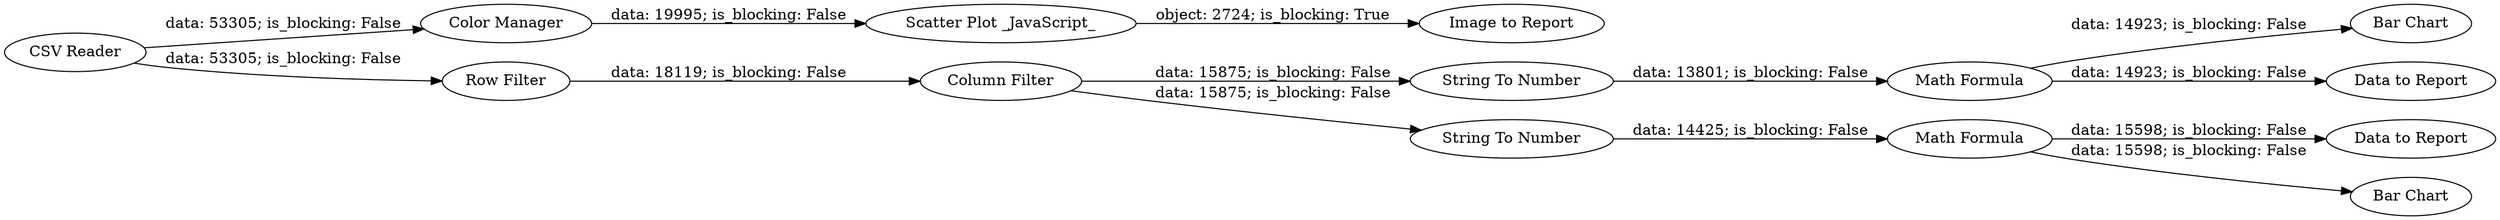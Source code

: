 digraph {
	"-4100533623769151387_17" [label="Image to Report"]
	"-4100533623769151387_16" [label="Color Manager"]
	"-4100533623769151387_9" [label="Row Filter"]
	"-4100533623769151387_11" [label="Column Filter"]
	"-4100533623769151387_22" [label="String To Number"]
	"-4100533623769151387_26" [label="Bar Chart"]
	"-4100533623769151387_14" [label="Scatter Plot _JavaScript_"]
	"-4100533623769151387_19" [label="CSV Reader"]
	"-4100533623769151387_24" [label="Data to Report"]
	"-4100533623769151387_20" [label="Math Formula"]
	"-4100533623769151387_21" [label="String To Number"]
	"-4100533623769151387_10" [label="Data to Report"]
	"-4100533623769151387_23" [label="Math Formula"]
	"-4100533623769151387_25" [label="Bar Chart"]
	"-4100533623769151387_20" -> "-4100533623769151387_10" [label="data: 15598; is_blocking: False"]
	"-4100533623769151387_9" -> "-4100533623769151387_11" [label="data: 18119; is_blocking: False"]
	"-4100533623769151387_16" -> "-4100533623769151387_14" [label="data: 19995; is_blocking: False"]
	"-4100533623769151387_11" -> "-4100533623769151387_21" [label="data: 15875; is_blocking: False"]
	"-4100533623769151387_19" -> "-4100533623769151387_16" [label="data: 53305; is_blocking: False"]
	"-4100533623769151387_21" -> "-4100533623769151387_20" [label="data: 14425; is_blocking: False"]
	"-4100533623769151387_20" -> "-4100533623769151387_25" [label="data: 15598; is_blocking: False"]
	"-4100533623769151387_11" -> "-4100533623769151387_22" [label="data: 15875; is_blocking: False"]
	"-4100533623769151387_22" -> "-4100533623769151387_23" [label="data: 13801; is_blocking: False"]
	"-4100533623769151387_23" -> "-4100533623769151387_24" [label="data: 14923; is_blocking: False"]
	"-4100533623769151387_14" -> "-4100533623769151387_17" [label="object: 2724; is_blocking: True"]
	"-4100533623769151387_19" -> "-4100533623769151387_9" [label="data: 53305; is_blocking: False"]
	"-4100533623769151387_23" -> "-4100533623769151387_26" [label="data: 14923; is_blocking: False"]
	rankdir=LR
}

